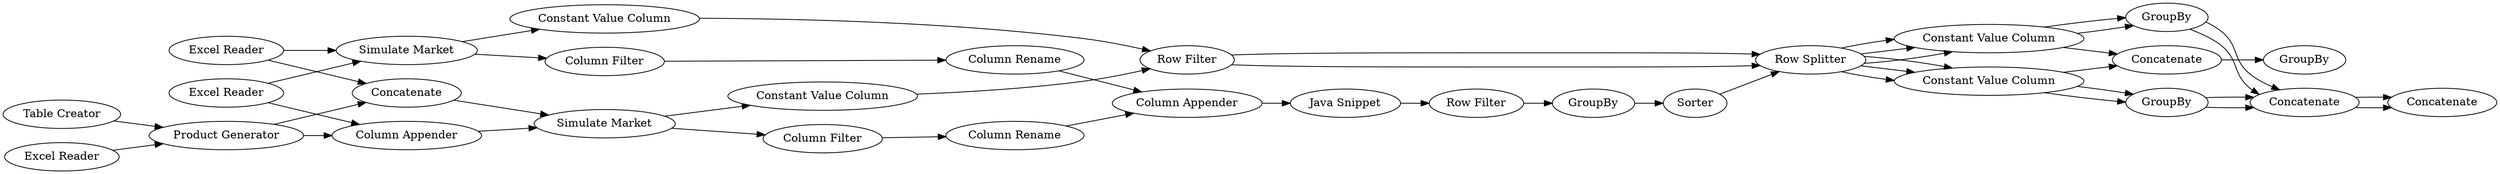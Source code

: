 digraph {
	4 [label="Simulate Market"]
	5 [label="Table Creator"]
	6 [label="Product Generator"]
	8 [label=Concatenate]
	9 [label="Simulate Market"]
	12 [label="Column Filter"]
	13 [label="Column Filter"]
	14 [label="Column Rename"]
	15 [label="Column Rename"]
	17 [label="Java Snippet"]
	18 [label="Row Filter"]
	19 [label=GroupBy]
	20 [label=Sorter]
	21 [label="Row Splitter"]
	24 [label="Constant Value Column"]
	25 [label="Constant Value Column"]
	28 [label="Constant Value Column"]
	29 [label="Constant Value Column"]
	30 [label=Concatenate]
	21 [label="Row Splitter"]
	22 [label="Row Filter"]
	23 [label=GroupBy]
	24 [label="Constant Value Column"]
	25 [label="Constant Value Column"]
	26 [label=GroupBy]
	27 [label=Concatenate]
	21 [label="Row Splitter"]
	22 [label="Row Filter"]
	23 [label=GroupBy]
	24 [label="Constant Value Column"]
	25 [label="Constant Value Column"]
	26 [label=GroupBy]
	27 [label=Concatenate]
	33 [label=Concatenate]
	34 [label=GroupBy]
	35 [label="Column Appender"]
	36 [label="Column Appender"]
	37 [label="Excel Reader"]
	38 [label="Excel Reader"]
	39 [label="Excel Reader"]
	21 -> 25
	21 -> 24
	22 -> 21
	23 -> 27
	24 -> 23
	25 -> 26
	26 -> 27
	21 -> 25
	21 -> 24
	22 -> 21
	23 -> 27
	24 -> 23
	25 -> 26
	26 -> 27
	4 -> 12
	4 -> 28
	5 -> 6
	6 -> 8
	6 -> 36
	8 -> 9
	9 -> 13
	9 -> 29
	12 -> 14
	13 -> 15
	14 -> 35
	15 -> 35
	17 -> 18
	18 -> 19
	19 -> 20
	20 -> 21
	21 -> 25
	21 -> 24
	24 -> 33
	25 -> 33
	28 -> 22
	29 -> 22
	27 -> 30
	27 -> 30
	33 -> 34
	35 -> 17
	36 -> 9
	37 -> 4
	37 -> 8
	38 -> 4
	38 -> 36
	39 -> 6
	rankdir=LR
}
